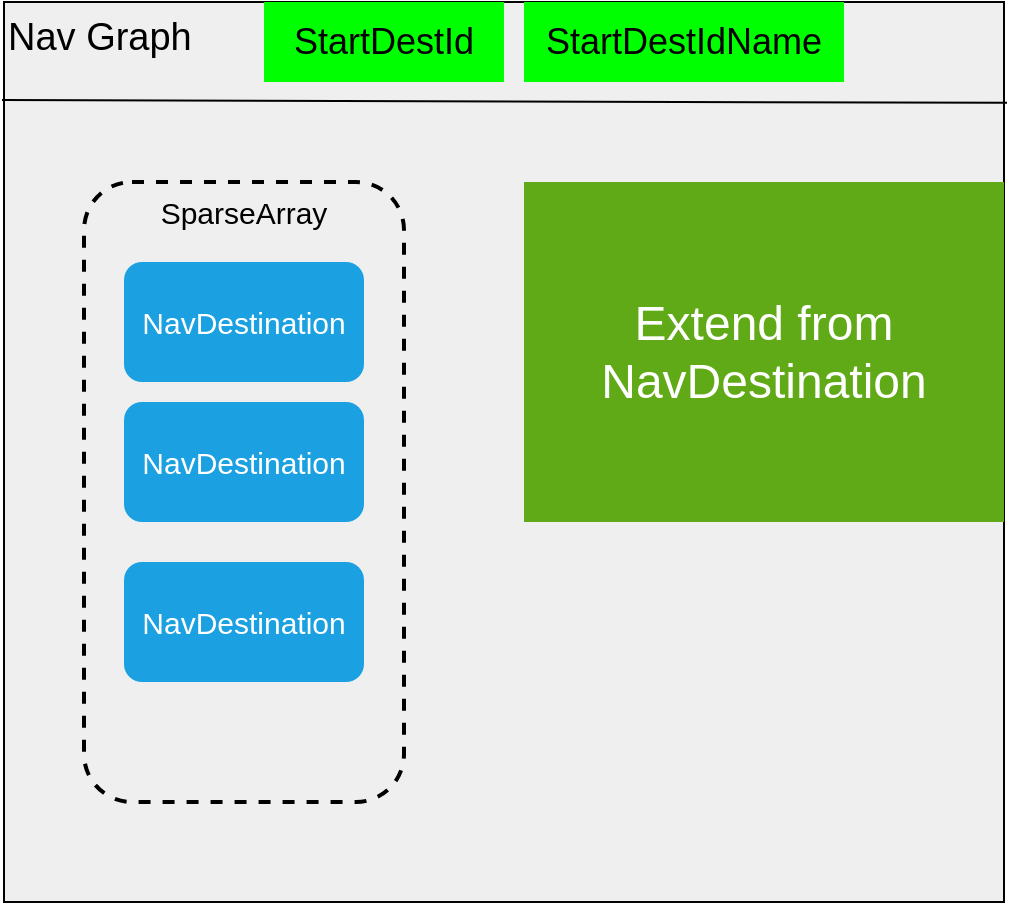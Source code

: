 <mxfile version="13.10.0" type="embed">
    <diagram id="bZokxGMprUqaMWNSIpq2" name="Page-1">
        <mxGraphModel dx="820" dy="574" grid="1" gridSize="10" guides="1" tooltips="1" connect="1" arrows="1" fold="1" page="1" pageScale="1" pageWidth="850" pageHeight="1100" math="0" shadow="0">
            <root>
                <mxCell id="0"/>
                <mxCell id="1" parent="0"/>
                <mxCell id="2" value="&lt;font style=&quot;font-size: 19px&quot;&gt;Nav Graph&lt;/font&gt;" style="rounded=0;whiteSpace=wrap;html=1;fillColor=#EFEFEF;align=left;fontColor=#000000;verticalAlign=top;" vertex="1" parent="1">
                    <mxGeometry x="80" y="60" width="500" height="450" as="geometry"/>
                </mxCell>
                <mxCell id="3" value="" style="endArrow=none;html=1;fontColor=#000000;exitX=-0.002;exitY=0.109;exitDx=0;exitDy=0;exitPerimeter=0;entryX=1.003;entryY=0.112;entryDx=0;entryDy=0;entryPerimeter=0;" edge="1" parent="1" source="2" target="2">
                    <mxGeometry width="50" height="50" relative="1" as="geometry">
                        <mxPoint x="150" y="210" as="sourcePoint"/>
                        <mxPoint x="200" y="160" as="targetPoint"/>
                    </mxGeometry>
                </mxCell>
                <mxCell id="4" value="SparseArray" style="rounded=1;whiteSpace=wrap;html=1;fontSize=15;fillColor=none;strokeColor=#000000;dashed=1;strokeWidth=2;verticalAlign=top;fontColor=#000000;" vertex="1" parent="1">
                    <mxGeometry x="120" y="150" width="160" height="310" as="geometry"/>
                </mxCell>
                <mxCell id="5" value="&lt;font style=&quot;font-size: 15px&quot;&gt;NavDestination&lt;/font&gt;" style="rounded=1;whiteSpace=wrap;html=1;fillColor=#1ba1e2;fontColor=#ffffff;strokeColor=none;" vertex="1" parent="1">
                    <mxGeometry x="140" y="190" width="120" height="60" as="geometry"/>
                </mxCell>
                <mxCell id="6" value="&lt;font style=&quot;font-size: 15px&quot;&gt;NavDestination&lt;/font&gt;" style="rounded=1;whiteSpace=wrap;html=1;fillColor=#1ba1e2;fontColor=#ffffff;strokeColor=none;" vertex="1" parent="1">
                    <mxGeometry x="140" y="260" width="120" height="60" as="geometry"/>
                </mxCell>
                <mxCell id="7" value="&lt;font style=&quot;font-size: 15px&quot;&gt;NavDestination&lt;/font&gt;" style="rounded=1;whiteSpace=wrap;html=1;fillColor=#1ba1e2;fontColor=#ffffff;strokeColor=none;" vertex="1" parent="1">
                    <mxGeometry x="140" y="340" width="120" height="60" as="geometry"/>
                </mxCell>
                <mxCell id="8" value="&lt;font style=&quot;font-size: 24px&quot;&gt;Extend from NavDestination&lt;/font&gt;" style="rounded=0;whiteSpace=wrap;html=1;fillColor=#60a917;fontColor=#ffffff;strokeColor=none;" vertex="1" parent="1">
                    <mxGeometry x="340" y="150" width="240" height="170" as="geometry"/>
                </mxCell>
                <mxCell id="10" value="StartDestId" style="rounded=0;whiteSpace=wrap;html=1;fontFamily=Helvetica;fontSize=18;align=center;fillColor=#00FF00;strokeColor=none;fontColor=#000000;" vertex="1" parent="1">
                    <mxGeometry x="210" y="60" width="120" height="40" as="geometry"/>
                </mxCell>
                <mxCell id="11" value="StartDestIdName" style="rounded=0;whiteSpace=wrap;html=1;fontFamily=Helvetica;fontSize=18;align=center;fillColor=#00FF00;strokeColor=none;fontColor=#000000;" vertex="1" parent="1">
                    <mxGeometry x="340" y="60" width="160" height="40" as="geometry"/>
                </mxCell>
            </root>
        </mxGraphModel>
    </diagram>
</mxfile>